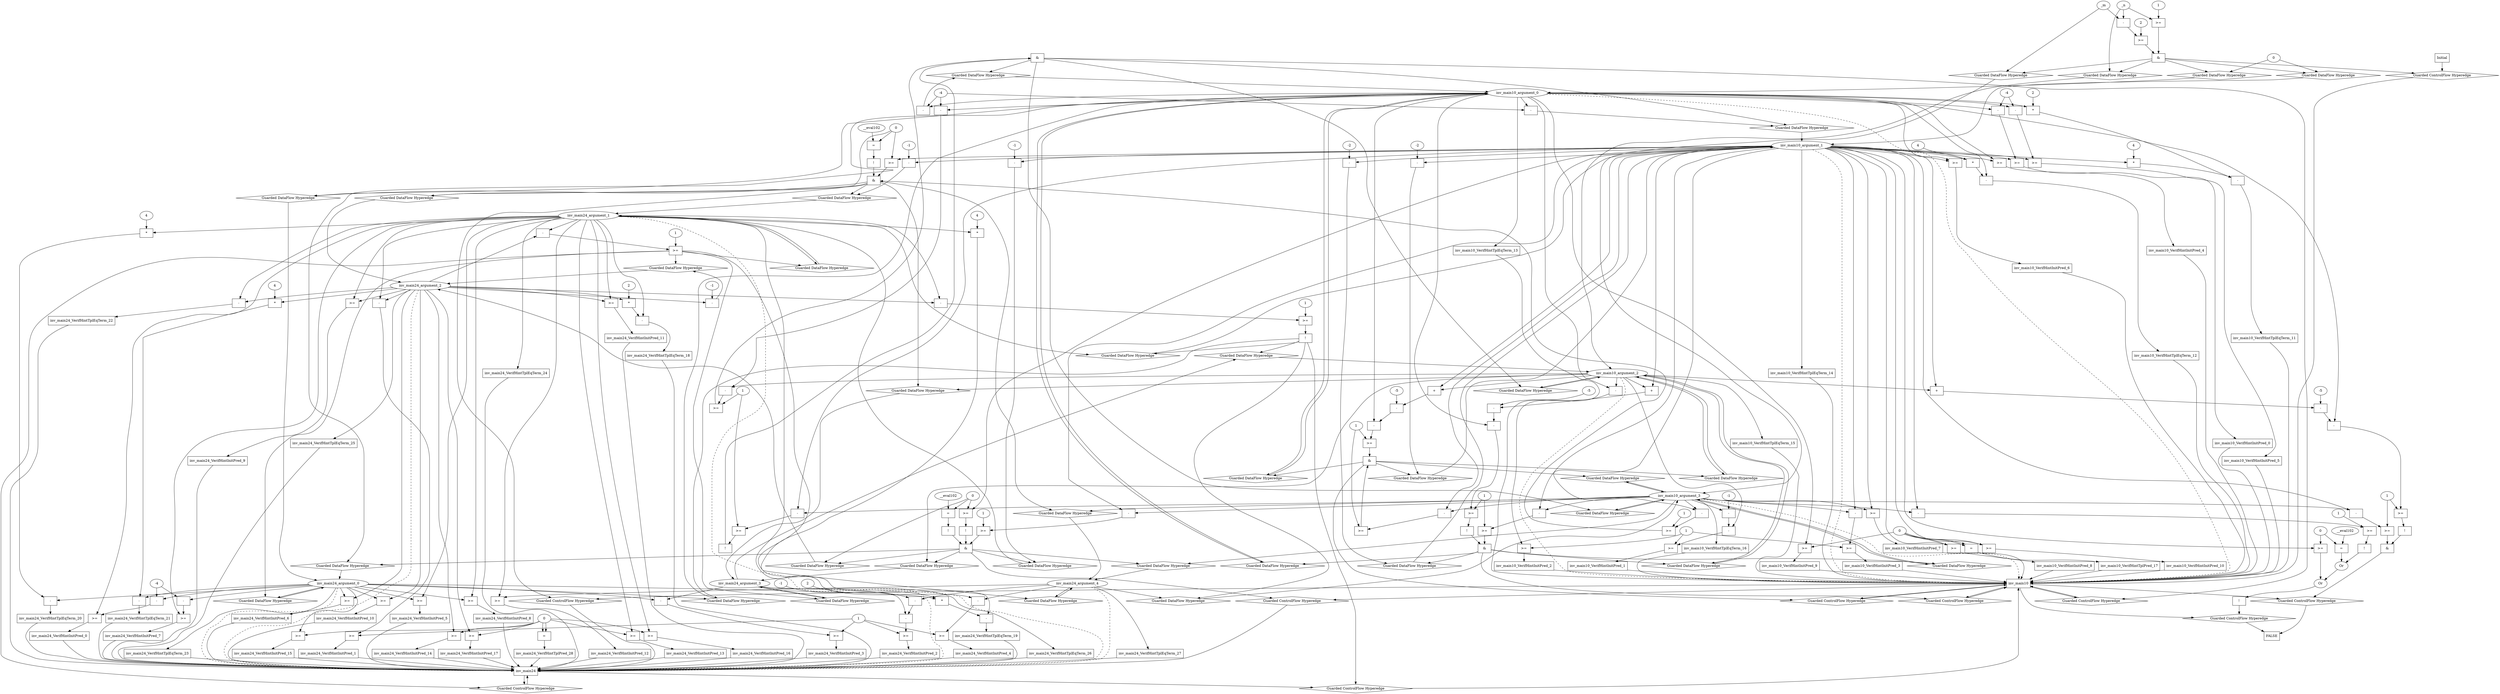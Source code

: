 digraph dag {
inv_main10 [label="inv_main10" shape="rect"];
inv_main24 [label="inv_main24" shape="rect"];
FALSE [label="FALSE" shape="rect"];
Initial [label="Initial" shape="rect"];
ControlFowHyperEdge_0 [label="Guarded ControlFlow Hyperedge" shape="diamond"];
inv_main24 -> ControlFowHyperEdge_0[label=""]
ControlFowHyperEdge_0 -> inv_main24[label=""]
ControlFowHyperEdge_1 [label="Guarded ControlFlow Hyperedge" shape="diamond"];
Initial -> ControlFowHyperEdge_1[label=""]
ControlFowHyperEdge_1 -> inv_main10[label=""]
ControlFowHyperEdge_2 [label="Guarded ControlFlow Hyperedge" shape="diamond"];
inv_main10 -> ControlFowHyperEdge_2[label=""]
ControlFowHyperEdge_2 -> inv_main10[label=""]
ControlFowHyperEdge_3 [label="Guarded ControlFlow Hyperedge" shape="diamond"];
inv_main10 -> ControlFowHyperEdge_3[label=""]
ControlFowHyperEdge_3 -> inv_main24[label=""]
ControlFowHyperEdge_4 [label="Guarded ControlFlow Hyperedge" shape="diamond"];
inv_main10 -> ControlFowHyperEdge_4[label=""]
ControlFowHyperEdge_4 -> inv_main24[label=""]
ControlFowHyperEdge_5 [label="Guarded ControlFlow Hyperedge" shape="diamond"];
inv_main24 -> ControlFowHyperEdge_5[label=""]
ControlFowHyperEdge_5 -> inv_main10[label=""]
ControlFowHyperEdge_6 [label="Guarded ControlFlow Hyperedge" shape="diamond"];
inv_main10 -> ControlFowHyperEdge_6[label=""]
ControlFowHyperEdge_6 -> inv_main10[label=""]
ControlFowHyperEdge_7 [label="Guarded ControlFlow Hyperedge" shape="diamond"];
inv_main10 -> ControlFowHyperEdge_7[label=""]
ControlFowHyperEdge_7 -> inv_main10[label=""]
ControlFowHyperEdge_8 [label="Guarded ControlFlow Hyperedge" shape="diamond"];
inv_main10 -> ControlFowHyperEdge_8[label=""]
ControlFowHyperEdge_8 -> FALSE[label=""]
ControlFowHyperEdge_9 [label="Guarded ControlFlow Hyperedge" shape="diamond"];
inv_main10 -> ControlFowHyperEdge_9[label=""]
ControlFowHyperEdge_9 -> FALSE[label=""]
inv_main24_argument_0 [label="inv_main24_argument_0" shape="oval"];
inv_main24_argument_0 -> inv_main24[label="" style="dashed"]
inv_main24_argument_1 [label="inv_main24_argument_1" shape="oval"];
inv_main24_argument_1 -> inv_main24[label="" style="dashed"]
inv_main24_argument_2 [label="inv_main24_argument_2" shape="oval"];
inv_main24_argument_2 -> inv_main24[label="" style="dashed"]
inv_main24_argument_3 [label="inv_main24_argument_3" shape="oval"];
inv_main24_argument_3 -> inv_main24[label="" style="dashed"]
inv_main24_argument_4 [label="inv_main24_argument_4" shape="oval"];
inv_main24_argument_4 -> inv_main24[label="" style="dashed"]
inv_main10_argument_0 [label="inv_main10_argument_0" shape="oval"];
inv_main10_argument_0 -> inv_main10[label="" style="dashed"]
inv_main10_argument_1 [label="inv_main10_argument_1" shape="oval"];
inv_main10_argument_1 -> inv_main10[label="" style="dashed"]
inv_main10_argument_2 [label="inv_main10_argument_2" shape="oval"];
inv_main10_argument_2 -> inv_main10[label="" style="dashed"]
inv_main10_argument_3 [label="inv_main10_argument_3" shape="oval"];
inv_main10_argument_3 -> inv_main10[label="" style="dashed"]

xxxinv_main24___inv_main24_0xxxguard_0_node_0 [label=">=" shape="rect"];
xxxinv_main24___inv_main24_0xxxguard_0_node_1 [label="-" shape="rect"];
xxxinv_main24___inv_main24_0xxxguard_0_node_4 [label="1"];
xxxinv_main24___inv_main24_0xxxguard_0_node_1->xxxinv_main24___inv_main24_0xxxguard_0_node_0
xxxinv_main24___inv_main24_0xxxguard_0_node_4->xxxinv_main24___inv_main24_0xxxguard_0_node_0
inv_main24_argument_1->xxxinv_main24___inv_main24_0xxxguard_0_node_1
inv_main24_argument_2->xxxinv_main24___inv_main24_0xxxguard_0_node_1

xxxinv_main24___inv_main24_0xxxguard_0_node_0->ControlFowHyperEdge_0 [label=""];
xxxinv_main24___inv_main24_0xxxdataFlow_0_node_0 [label="-" shape="rect"];
xxxinv_main24___inv_main24_0xxxdataFlow_0_node_2 [label="-1"];
inv_main24_argument_2->xxxinv_main24___inv_main24_0xxxdataFlow_0_node_0
xxxinv_main24___inv_main24_0xxxdataFlow_0_node_2->xxxinv_main24___inv_main24_0xxxdataFlow_0_node_0

xxxinv_main24___inv_main24_0xxxdataFlow_0_node_0->DataFowHyperEdge_0_inv_main24_argument_2 [label=""];
xxxinv_main10___Initial_1xxx_and [label="&" shape="rect"];
xxxinv_main10___Initial_1xxxguard_0_node_0 [label=">=" shape="rect"];
xxxinv_main10___Initial_1xxxguard_0_node_2 [label="1"];
xxxinv_main10___Initial_1xxxdataFlow2_node_0->xxxinv_main10___Initial_1xxxguard_0_node_0
xxxinv_main10___Initial_1xxxguard_0_node_2->xxxinv_main10___Initial_1xxxguard_0_node_0

xxxinv_main10___Initial_1xxxguard_0_node_0->xxxinv_main10___Initial_1xxx_and [label=""];
xxxinv_main10___Initial_1xxxguard1_node_0 [label=">=" shape="rect"];
xxxinv_main10___Initial_1xxxguard1_node_1 [label="-" shape="rect"];
xxxinv_main10___Initial_1xxxguard1_node_4 [label="2"];
xxxinv_main10___Initial_1xxxguard1_node_1->xxxinv_main10___Initial_1xxxguard1_node_0
xxxinv_main10___Initial_1xxxguard1_node_4->xxxinv_main10___Initial_1xxxguard1_node_0
xxxinv_main10___Initial_1xxxdataFlow2_node_0->xxxinv_main10___Initial_1xxxguard1_node_1
xxxinv_main10___Initial_1xxxdataFlow3_node_0->xxxinv_main10___Initial_1xxxguard1_node_1

xxxinv_main10___Initial_1xxxguard1_node_0->xxxinv_main10___Initial_1xxx_and [label=""];
xxxinv_main10___Initial_1xxx_and->ControlFowHyperEdge_1 [label=""];
xxxinv_main10___Initial_1xxxdataFlow_0_node_0 [label="0"];

xxxinv_main10___Initial_1xxxdataFlow_0_node_0->DataFowHyperEdge_1_inv_main10_argument_0 [label=""];

xxxinv_main10___Initial_1xxxdataFlow_0_node_0->DataFowHyperEdge_1_inv_main10_argument_1 [label=""];
xxxinv_main10___Initial_1xxxdataFlow2_node_0 [label="_n"];

xxxinv_main10___Initial_1xxxdataFlow2_node_0->DataFowHyperEdge_1_inv_main10_argument_2 [label=""];
xxxinv_main10___Initial_1xxxdataFlow3_node_0 [label="_m"];

xxxinv_main10___Initial_1xxxdataFlow3_node_0->DataFowHyperEdge_1_inv_main10_argument_3 [label=""];
xxxinv_main10___inv_main10_2xxx_and [label="&" shape="rect"];
xxxinv_main10___inv_main10_2xxxguard_0_node_0 [label=">=" shape="rect"];
xxxinv_main10___inv_main10_2xxxguard_0_node_1 [label="-" shape="rect"];
xxxinv_main10___inv_main10_2xxxguard_0_node_3 [label="-" shape="rect"];
xxxinv_main10___inv_main10_2xxxguard_0_node_6 [label="1"];
xxxinv_main10___inv_main10_2xxxguard_0_node_1->xxxinv_main10___inv_main10_2xxxguard_0_node_0
xxxinv_main10___inv_main10_2xxxguard_0_node_6->xxxinv_main10___inv_main10_2xxxguard_0_node_0
inv_main10_argument_2->xxxinv_main10___inv_main10_2xxxguard_0_node_1
xxxinv_main10___inv_main10_2xxxguard_0_node_3->xxxinv_main10___inv_main10_2xxxguard_0_node_1
inv_main10_argument_0->xxxinv_main10___inv_main10_2xxxguard_0_node_3
xxxinv_main10___inv_main10_2xxxdataFlow_0_node_2->xxxinv_main10___inv_main10_2xxxguard_0_node_3

xxxinv_main10___inv_main10_2xxxguard_0_node_0->xxxinv_main10___inv_main10_2xxx_and [label=""];
xxxinv_main10___inv_main10_2xxxguard1_node_0 [label="!" shape="rect"];
xxxinv_main10___inv_main10_2xxxguard1_node_1 [label=">=" shape="rect"];
xxxinv_main10___inv_main10_2xxxguard1_node_2 [label="-" shape="rect"];
xxxinv_main10___inv_main10_2xxxguard1_node_1->xxxinv_main10___inv_main10_2xxxguard1_node_0
xxxinv_main10___inv_main10_2xxxguard1_node_2->xxxinv_main10___inv_main10_2xxxguard1_node_1
xxxinv_main10___inv_main10_2xxxguard_0_node_6->xxxinv_main10___inv_main10_2xxxguard1_node_1
inv_main10_argument_3->xxxinv_main10___inv_main10_2xxxguard1_node_2
inv_main10_argument_1->xxxinv_main10___inv_main10_2xxxguard1_node_2

xxxinv_main10___inv_main10_2xxxguard1_node_0->xxxinv_main10___inv_main10_2xxx_and [label=""];
xxxinv_main10___inv_main10_2xxx_and->ControlFowHyperEdge_2 [label=""];
xxxinv_main10___inv_main10_2xxxdataFlow_0_node_0 [label="-" shape="rect"];
xxxinv_main10___inv_main10_2xxxdataFlow_0_node_2 [label="-4"];
inv_main10_argument_0->xxxinv_main10___inv_main10_2xxxdataFlow_0_node_0
xxxinv_main10___inv_main10_2xxxdataFlow_0_node_2->xxxinv_main10___inv_main10_2xxxdataFlow_0_node_0

xxxinv_main10___inv_main10_2xxxdataFlow_0_node_0->DataFowHyperEdge_2_inv_main10_argument_0 [label=""];
xxxinv_main10___inv_main10_2xxxdataFlow1_node_0 [label="-" shape="rect"];
inv_main10_argument_0->xxxinv_main10___inv_main10_2xxxdataFlow1_node_0
xxxinv_main10___inv_main10_2xxxdataFlow_0_node_2->xxxinv_main10___inv_main10_2xxxdataFlow1_node_0

xxxinv_main10___inv_main10_2xxxdataFlow1_node_0->DataFowHyperEdge_2_inv_main10_argument_1 [label=""];
xxxinv_main24___inv_main10_3xxx_and [label="&" shape="rect"];
xxxinv_main24___inv_main10_3xxxguard_0_node_0 [label=">=" shape="rect"];
inv_main10_argument_1->xxxinv_main24___inv_main10_3xxxguard_0_node_0
xxxinv_main24___inv_main10_3xxxdataFlow1_node_0->xxxinv_main24___inv_main10_3xxxguard_0_node_0

xxxinv_main24___inv_main10_3xxxguard_0_node_0->xxxinv_main24___inv_main10_3xxx_and [label=""];
xxxinv_main24___inv_main10_3xxxguard1_node_0 [label="!" shape="rect"];
xxxinv_main24___inv_main10_3xxxguard1_node_1 [label="=" shape="rect"];
xxxinv_main24___inv_main10_3xxxguard1_node_2 [label="__eval102"];
xxxinv_main24___inv_main10_3xxxguard1_node_1->xxxinv_main24___inv_main10_3xxxguard1_node_0
xxxinv_main24___inv_main10_3xxxguard1_node_2->xxxinv_main24___inv_main10_3xxxguard1_node_1
xxxinv_main24___inv_main10_3xxxdataFlow1_node_0->xxxinv_main24___inv_main10_3xxxguard1_node_1

xxxinv_main24___inv_main10_3xxxguard1_node_0->xxxinv_main24___inv_main10_3xxx_and [label=""];
xxxinv_main24___inv_main10_3xxxguard2_node_0 [label=">=" shape="rect"];
xxxinv_main24___inv_main10_3xxxguard2_node_1 [label="-" shape="rect"];
xxxinv_main24___inv_main10_3xxxguard2_node_4 [label="1"];
xxxinv_main24___inv_main10_3xxxguard2_node_1->xxxinv_main24___inv_main10_3xxxguard2_node_0
xxxinv_main24___inv_main10_3xxxguard2_node_4->xxxinv_main24___inv_main10_3xxxguard2_node_0
inv_main10_argument_3->xxxinv_main24___inv_main10_3xxxguard2_node_1
inv_main10_argument_1->xxxinv_main24___inv_main10_3xxxguard2_node_1

xxxinv_main24___inv_main10_3xxxguard2_node_0->xxxinv_main24___inv_main10_3xxx_and [label=""];
xxxinv_main24___inv_main10_3xxx_and->ControlFowHyperEdge_3 [label=""];
xxxinv_main24___inv_main10_3xxxdataFlow_0_node_0 [label="-" shape="rect"];
xxxinv_main24___inv_main10_3xxxdataFlow_0_node_2 [label="-1"];
inv_main10_argument_1->xxxinv_main24___inv_main10_3xxxdataFlow_0_node_0
xxxinv_main24___inv_main10_3xxxdataFlow_0_node_2->xxxinv_main24___inv_main10_3xxxdataFlow_0_node_0

xxxinv_main24___inv_main10_3xxxdataFlow_0_node_0->DataFowHyperEdge_3_inv_main24_argument_1 [label=""];
xxxinv_main24___inv_main10_3xxxdataFlow1_node_0 [label="0"];

xxxinv_main24___inv_main10_3xxxdataFlow1_node_0->DataFowHyperEdge_3_inv_main24_argument_2 [label=""];
xxxinv_main24___inv_main10_4xxx_and [label="&" shape="rect"];
xxxinv_main24___inv_main10_4xxxguard_0_node_0 [label="!" shape="rect"];
xxxinv_main24___inv_main10_4xxxguard_0_node_1 [label=">=" shape="rect"];
xxxinv_main24___inv_main10_4xxxguard_0_node_1->xxxinv_main24___inv_main10_4xxxguard_0_node_0
inv_main10_argument_1->xxxinv_main24___inv_main10_4xxxguard_0_node_1
xxxinv_main24___inv_main10_4xxxdataFlow1_node_0->xxxinv_main24___inv_main10_4xxxguard_0_node_1

xxxinv_main24___inv_main10_4xxxguard_0_node_0->xxxinv_main24___inv_main10_4xxx_and [label=""];
xxxinv_main24___inv_main10_4xxxguard1_node_0 [label="!" shape="rect"];
xxxinv_main24___inv_main10_4xxxguard1_node_1 [label="=" shape="rect"];
xxxinv_main24___inv_main10_4xxxguard1_node_2 [label="__eval102"];
xxxinv_main24___inv_main10_4xxxguard1_node_1->xxxinv_main24___inv_main10_4xxxguard1_node_0
xxxinv_main24___inv_main10_4xxxguard1_node_2->xxxinv_main24___inv_main10_4xxxguard1_node_1
xxxinv_main24___inv_main10_4xxxdataFlow1_node_0->xxxinv_main24___inv_main10_4xxxguard1_node_1

xxxinv_main24___inv_main10_4xxxguard1_node_0->xxxinv_main24___inv_main10_4xxx_and [label=""];
xxxinv_main24___inv_main10_4xxxguard2_node_0 [label=">=" shape="rect"];
xxxinv_main24___inv_main10_4xxxguard2_node_1 [label="-" shape="rect"];
xxxinv_main24___inv_main10_4xxxguard2_node_4 [label="1"];
xxxinv_main24___inv_main10_4xxxguard2_node_1->xxxinv_main24___inv_main10_4xxxguard2_node_0
xxxinv_main24___inv_main10_4xxxguard2_node_4->xxxinv_main24___inv_main10_4xxxguard2_node_0
inv_main10_argument_3->xxxinv_main24___inv_main10_4xxxguard2_node_1
inv_main10_argument_1->xxxinv_main24___inv_main10_4xxxguard2_node_1

xxxinv_main24___inv_main10_4xxxguard2_node_0->xxxinv_main24___inv_main10_4xxx_and [label=""];
xxxinv_main24___inv_main10_4xxx_and->ControlFowHyperEdge_4 [label=""];
xxxinv_main24___inv_main10_4xxxdataFlow_0_node_0 [label="-" shape="rect"];
xxxinv_main24___inv_main10_4xxxdataFlow_0_node_2 [label="-1"];
inv_main10_argument_1->xxxinv_main24___inv_main10_4xxxdataFlow_0_node_0
xxxinv_main24___inv_main10_4xxxdataFlow_0_node_2->xxxinv_main24___inv_main10_4xxxdataFlow_0_node_0

xxxinv_main24___inv_main10_4xxxdataFlow_0_node_0->DataFowHyperEdge_4_inv_main24_argument_1 [label=""];
xxxinv_main24___inv_main10_4xxxdataFlow1_node_0 [label="0"];

xxxinv_main24___inv_main10_4xxxdataFlow1_node_0->DataFowHyperEdge_4_inv_main24_argument_2 [label=""];
xxxinv_main10___inv_main24_5xxxguard_0_node_0 [label="!" shape="rect"];
xxxinv_main10___inv_main24_5xxxguard_0_node_1 [label=">=" shape="rect"];
xxxinv_main10___inv_main24_5xxxguard_0_node_2 [label="-" shape="rect"];
xxxinv_main10___inv_main24_5xxxguard_0_node_5 [label="1"];
xxxinv_main10___inv_main24_5xxxguard_0_node_1->xxxinv_main10___inv_main24_5xxxguard_0_node_0
xxxinv_main10___inv_main24_5xxxguard_0_node_2->xxxinv_main10___inv_main24_5xxxguard_0_node_1
xxxinv_main10___inv_main24_5xxxguard_0_node_5->xxxinv_main10___inv_main24_5xxxguard_0_node_1
inv_main24_argument_1->xxxinv_main10___inv_main24_5xxxguard_0_node_2
inv_main24_argument_2->xxxinv_main10___inv_main24_5xxxguard_0_node_2

xxxinv_main10___inv_main24_5xxxguard_0_node_0->ControlFowHyperEdge_5 [label=""];
xxxinv_main10___inv_main10_6xxx_and [label="&" shape="rect"];
xxxinv_main10___inv_main10_6xxxguard_0_node_0 [label=">=" shape="rect"];
xxxinv_main10___inv_main10_6xxxguard_0_node_1 [label="-" shape="rect"];
xxxinv_main10___inv_main10_6xxxguard_0_node_2 [label="-" shape="rect"];
xxxinv_main10___inv_main10_6xxxguard_0_node_3 [label="+" shape="rect"];
xxxinv_main10___inv_main10_6xxxguard_0_node_6 [label="-5"];
xxxinv_main10___inv_main10_6xxxguard_0_node_8 [label="1"];
xxxinv_main10___inv_main10_6xxxguard_0_node_1->xxxinv_main10___inv_main10_6xxxguard_0_node_0
xxxinv_main10___inv_main10_6xxxguard_0_node_8->xxxinv_main10___inv_main10_6xxxguard_0_node_0
xxxinv_main10___inv_main10_6xxxguard_0_node_2->xxxinv_main10___inv_main10_6xxxguard_0_node_1
inv_main10_argument_0->xxxinv_main10___inv_main10_6xxxguard_0_node_1
xxxinv_main10___inv_main10_6xxxguard_0_node_3->xxxinv_main10___inv_main10_6xxxguard_0_node_2
xxxinv_main10___inv_main10_6xxxguard_0_node_6->xxxinv_main10___inv_main10_6xxxguard_0_node_2
inv_main10_argument_2->xxxinv_main10___inv_main10_6xxxguard_0_node_3
inv_main10_argument_1->xxxinv_main10___inv_main10_6xxxguard_0_node_3

xxxinv_main10___inv_main10_6xxxguard_0_node_0->xxxinv_main10___inv_main10_6xxx_and [label=""];
xxxinv_main10___inv_main10_6xxxguard1_node_0 [label=">=" shape="rect"];
xxxinv_main10___inv_main10_6xxxguard1_node_1 [label="-" shape="rect"];
xxxinv_main10___inv_main10_6xxxguard1_node_1->xxxinv_main10___inv_main10_6xxxguard1_node_0
xxxinv_main10___inv_main10_6xxxguard_0_node_8->xxxinv_main10___inv_main10_6xxxguard1_node_0
inv_main10_argument_3->xxxinv_main10___inv_main10_6xxxguard1_node_1
inv_main10_argument_1->xxxinv_main10___inv_main10_6xxxguard1_node_1

xxxinv_main10___inv_main10_6xxxguard1_node_0->xxxinv_main10___inv_main10_6xxx_and [label=""];
xxxinv_main10___inv_main10_6xxx_and->ControlFowHyperEdge_6 [label=""];
xxxinv_main10___inv_main10_6xxxdataFlow_0_node_0 [label="-" shape="rect"];
xxxinv_main10___inv_main10_6xxxdataFlow_0_node_2 [label="-2"];
inv_main10_argument_1->xxxinv_main10___inv_main10_6xxxdataFlow_0_node_0
xxxinv_main10___inv_main10_6xxxdataFlow_0_node_2->xxxinv_main10___inv_main10_6xxxdataFlow_0_node_0

xxxinv_main10___inv_main10_6xxxdataFlow_0_node_0->DataFowHyperEdge_6_inv_main10_argument_1 [label=""];
xxxinv_main10___inv_main10_7xxx_and [label="&" shape="rect"];
xxxinv_main10___inv_main10_7xxxguard_0_node_0 [label="!" shape="rect"];
xxxinv_main10___inv_main10_7xxxguard_0_node_1 [label=">=" shape="rect"];
xxxinv_main10___inv_main10_7xxxguard_0_node_2 [label="-" shape="rect"];
xxxinv_main10___inv_main10_7xxxguard_0_node_3 [label="-" shape="rect"];
xxxinv_main10___inv_main10_7xxxguard_0_node_4 [label="+" shape="rect"];
xxxinv_main10___inv_main10_7xxxguard_0_node_7 [label="-5"];
xxxinv_main10___inv_main10_7xxxguard_0_node_9 [label="1"];
xxxinv_main10___inv_main10_7xxxguard_0_node_1->xxxinv_main10___inv_main10_7xxxguard_0_node_0
xxxinv_main10___inv_main10_7xxxguard_0_node_2->xxxinv_main10___inv_main10_7xxxguard_0_node_1
xxxinv_main10___inv_main10_7xxxguard_0_node_9->xxxinv_main10___inv_main10_7xxxguard_0_node_1
xxxinv_main10___inv_main10_7xxxguard_0_node_3->xxxinv_main10___inv_main10_7xxxguard_0_node_2
inv_main10_argument_0->xxxinv_main10___inv_main10_7xxxguard_0_node_2
xxxinv_main10___inv_main10_7xxxguard_0_node_4->xxxinv_main10___inv_main10_7xxxguard_0_node_3
xxxinv_main10___inv_main10_7xxxguard_0_node_7->xxxinv_main10___inv_main10_7xxxguard_0_node_3
inv_main10_argument_2->xxxinv_main10___inv_main10_7xxxguard_0_node_4
inv_main10_argument_1->xxxinv_main10___inv_main10_7xxxguard_0_node_4

xxxinv_main10___inv_main10_7xxxguard_0_node_0->xxxinv_main10___inv_main10_7xxx_and [label=""];
xxxinv_main10___inv_main10_7xxxguard1_node_0 [label=">=" shape="rect"];
xxxinv_main10___inv_main10_7xxxguard1_node_1 [label="-" shape="rect"];
xxxinv_main10___inv_main10_7xxxguard1_node_1->xxxinv_main10___inv_main10_7xxxguard1_node_0
xxxinv_main10___inv_main10_7xxxguard_0_node_9->xxxinv_main10___inv_main10_7xxxguard1_node_0
inv_main10_argument_3->xxxinv_main10___inv_main10_7xxxguard1_node_1
inv_main10_argument_1->xxxinv_main10___inv_main10_7xxxguard1_node_1

xxxinv_main10___inv_main10_7xxxguard1_node_0->xxxinv_main10___inv_main10_7xxx_and [label=""];
xxxinv_main10___inv_main10_7xxx_and->ControlFowHyperEdge_7 [label=""];
xxxinv_main10___inv_main10_7xxxdataFlow_0_node_0 [label="-" shape="rect"];
xxxinv_main10___inv_main10_7xxxdataFlow_0_node_2 [label="-2"];
inv_main10_argument_1->xxxinv_main10___inv_main10_7xxxdataFlow_0_node_0
xxxinv_main10___inv_main10_7xxxdataFlow_0_node_2->xxxinv_main10___inv_main10_7xxxdataFlow_0_node_0

xxxinv_main10___inv_main10_7xxxdataFlow_0_node_0->DataFowHyperEdge_7_inv_main10_argument_1 [label=""];
xxxFALSE___inv_main10_8xxxguard_0_node_0 [label="!" shape="rect"];
xxxFALSE___inv_main10_8xxxguard_0_node_1 [label="Or"];
xxxFALSE___inv_main10_8xxxguard_0_node_2 [label=">=" shape="rect"];
xxxFALSE___inv_main10_8xxxguard_0_node_4 [label="0"];
xxxFALSE___inv_main10_8xxxguard_0_node_5 [label="Or"];
xxxFALSE___inv_main10_8xxxguard_0_node_6 [label="=" shape="rect"];
xxxFALSE___inv_main10_8xxxguard_0_node_7 [label="__eval102"];
xxxFALSE___inv_main10_8xxxguard_0_node_9 [label="!" shape="rect"];
xxxFALSE___inv_main10_8xxxguard_0_node_10 [label=">=" shape="rect"];
xxxFALSE___inv_main10_8xxxguard_0_node_11 [label="-" shape="rect"];
xxxFALSE___inv_main10_8xxxguard_0_node_14 [label="1"];
xxxFALSE___inv_main10_8xxxguard_0_node_1->xxxFALSE___inv_main10_8xxxguard_0_node_0
xxxFALSE___inv_main10_8xxxguard_0_node_2->xxxFALSE___inv_main10_8xxxguard_0_node_1
xxxFALSE___inv_main10_8xxxguard_0_node_5->xxxFALSE___inv_main10_8xxxguard_0_node_1
inv_main10_argument_1->xxxFALSE___inv_main10_8xxxguard_0_node_2
xxxFALSE___inv_main10_8xxxguard_0_node_4->xxxFALSE___inv_main10_8xxxguard_0_node_2
xxxFALSE___inv_main10_8xxxguard_0_node_6->xxxFALSE___inv_main10_8xxxguard_0_node_5
xxxFALSE___inv_main10_8xxxguard_0_node_9->xxxFALSE___inv_main10_8xxxguard_0_node_5
xxxFALSE___inv_main10_8xxxguard_0_node_7->xxxFALSE___inv_main10_8xxxguard_0_node_6
xxxFALSE___inv_main10_8xxxguard_0_node_4->xxxFALSE___inv_main10_8xxxguard_0_node_6
xxxFALSE___inv_main10_8xxxguard_0_node_10->xxxFALSE___inv_main10_8xxxguard_0_node_9
xxxFALSE___inv_main10_8xxxguard_0_node_11->xxxFALSE___inv_main10_8xxxguard_0_node_10
xxxFALSE___inv_main10_8xxxguard_0_node_14->xxxFALSE___inv_main10_8xxxguard_0_node_10
inv_main10_argument_3->xxxFALSE___inv_main10_8xxxguard_0_node_11
inv_main10_argument_1->xxxFALSE___inv_main10_8xxxguard_0_node_11

xxxFALSE___inv_main10_8xxxguard_0_node_0->ControlFowHyperEdge_8 [label=""];
xxxFALSE___inv_main10_9xxx_and [label="&" shape="rect"];
xxxFALSE___inv_main10_9xxxguard_0_node_0 [label="!" shape="rect"];
xxxFALSE___inv_main10_9xxxguard_0_node_1 [label=">=" shape="rect"];
xxxFALSE___inv_main10_9xxxguard_0_node_2 [label="-" shape="rect"];
xxxFALSE___inv_main10_9xxxguard_0_node_3 [label="-" shape="rect"];
xxxFALSE___inv_main10_9xxxguard_0_node_4 [label="+" shape="rect"];
xxxFALSE___inv_main10_9xxxguard_0_node_7 [label="-5"];
xxxFALSE___inv_main10_9xxxguard_0_node_9 [label="1"];
xxxFALSE___inv_main10_9xxxguard_0_node_1->xxxFALSE___inv_main10_9xxxguard_0_node_0
xxxFALSE___inv_main10_9xxxguard_0_node_2->xxxFALSE___inv_main10_9xxxguard_0_node_1
xxxFALSE___inv_main10_9xxxguard_0_node_9->xxxFALSE___inv_main10_9xxxguard_0_node_1
xxxFALSE___inv_main10_9xxxguard_0_node_3->xxxFALSE___inv_main10_9xxxguard_0_node_2
inv_main10_argument_0->xxxFALSE___inv_main10_9xxxguard_0_node_2
xxxFALSE___inv_main10_9xxxguard_0_node_4->xxxFALSE___inv_main10_9xxxguard_0_node_3
xxxFALSE___inv_main10_9xxxguard_0_node_7->xxxFALSE___inv_main10_9xxxguard_0_node_3
inv_main10_argument_2->xxxFALSE___inv_main10_9xxxguard_0_node_4
inv_main10_argument_1->xxxFALSE___inv_main10_9xxxguard_0_node_4

xxxFALSE___inv_main10_9xxxguard_0_node_0->xxxFALSE___inv_main10_9xxx_and [label=""];
xxxFALSE___inv_main10_9xxxguard1_node_0 [label=">=" shape="rect"];
xxxFALSE___inv_main10_9xxxguard1_node_1 [label="-" shape="rect"];
xxxFALSE___inv_main10_9xxxguard1_node_1->xxxFALSE___inv_main10_9xxxguard1_node_0
xxxFALSE___inv_main10_9xxxguard_0_node_9->xxxFALSE___inv_main10_9xxxguard1_node_0
inv_main10_argument_3->xxxFALSE___inv_main10_9xxxguard1_node_1
inv_main10_argument_1->xxxFALSE___inv_main10_9xxxguard1_node_1

xxxFALSE___inv_main10_9xxxguard1_node_0->xxxFALSE___inv_main10_9xxx_and [label=""];
xxxFALSE___inv_main10_9xxx_and->ControlFowHyperEdge_9 [label=""];
DataFowHyperEdge_0_inv_main24_argument_0 [label="Guarded DataFlow Hyperedge" shape="diamond"];
DataFowHyperEdge_0_inv_main24_argument_0 -> inv_main24_argument_0[label=""]
xxxinv_main24___inv_main24_0xxxguard_0_node_0 -> DataFowHyperEdge_0_inv_main24_argument_0[label=""]
DataFowHyperEdge_0_inv_main24_argument_1 [label="Guarded DataFlow Hyperedge" shape="diamond"];
DataFowHyperEdge_0_inv_main24_argument_1 -> inv_main24_argument_1[label=""]
xxxinv_main24___inv_main24_0xxxguard_0_node_0 -> DataFowHyperEdge_0_inv_main24_argument_1[label=""]
DataFowHyperEdge_0_inv_main24_argument_2 [label="Guarded DataFlow Hyperedge" shape="diamond"];
DataFowHyperEdge_0_inv_main24_argument_2 -> inv_main24_argument_2[label=""]
xxxinv_main24___inv_main24_0xxxguard_0_node_0 -> DataFowHyperEdge_0_inv_main24_argument_2[label=""]
DataFowHyperEdge_0_inv_main24_argument_3 [label="Guarded DataFlow Hyperedge" shape="diamond"];
DataFowHyperEdge_0_inv_main24_argument_3 -> inv_main24_argument_3[label=""]
xxxinv_main24___inv_main24_0xxxguard_0_node_0 -> DataFowHyperEdge_0_inv_main24_argument_3[label=""]
DataFowHyperEdge_0_inv_main24_argument_4 [label="Guarded DataFlow Hyperedge" shape="diamond"];
DataFowHyperEdge_0_inv_main24_argument_4 -> inv_main24_argument_4[label=""]
xxxinv_main24___inv_main24_0xxxguard_0_node_0 -> DataFowHyperEdge_0_inv_main24_argument_4[label=""]
DataFowHyperEdge_1_inv_main10_argument_0 [label="Guarded DataFlow Hyperedge" shape="diamond"];
DataFowHyperEdge_1_inv_main10_argument_0 -> inv_main10_argument_0[label=""]
xxxinv_main10___Initial_1xxx_and -> DataFowHyperEdge_1_inv_main10_argument_0[label=""]
DataFowHyperEdge_1_inv_main10_argument_1 [label="Guarded DataFlow Hyperedge" shape="diamond"];
DataFowHyperEdge_1_inv_main10_argument_1 -> inv_main10_argument_1[label=""]
xxxinv_main10___Initial_1xxx_and -> DataFowHyperEdge_1_inv_main10_argument_1[label=""]
DataFowHyperEdge_1_inv_main10_argument_2 [label="Guarded DataFlow Hyperedge" shape="diamond"];
DataFowHyperEdge_1_inv_main10_argument_2 -> inv_main10_argument_2[label=""]
xxxinv_main10___Initial_1xxx_and -> DataFowHyperEdge_1_inv_main10_argument_2[label=""]
DataFowHyperEdge_1_inv_main10_argument_3 [label="Guarded DataFlow Hyperedge" shape="diamond"];
DataFowHyperEdge_1_inv_main10_argument_3 -> inv_main10_argument_3[label=""]
xxxinv_main10___Initial_1xxx_and -> DataFowHyperEdge_1_inv_main10_argument_3[label=""]
DataFowHyperEdge_2_inv_main10_argument_0 [label="Guarded DataFlow Hyperedge" shape="diamond"];
DataFowHyperEdge_2_inv_main10_argument_0 -> inv_main10_argument_0[label=""]
xxxinv_main10___inv_main10_2xxx_and -> DataFowHyperEdge_2_inv_main10_argument_0[label=""]
DataFowHyperEdge_2_inv_main10_argument_1 [label="Guarded DataFlow Hyperedge" shape="diamond"];
DataFowHyperEdge_2_inv_main10_argument_1 -> inv_main10_argument_1[label=""]
xxxinv_main10___inv_main10_2xxx_and -> DataFowHyperEdge_2_inv_main10_argument_1[label=""]
DataFowHyperEdge_2_inv_main10_argument_2 [label="Guarded DataFlow Hyperedge" shape="diamond"];
DataFowHyperEdge_2_inv_main10_argument_2 -> inv_main10_argument_2[label=""]
xxxinv_main10___inv_main10_2xxx_and -> DataFowHyperEdge_2_inv_main10_argument_2[label=""]
DataFowHyperEdge_2_inv_main10_argument_3 [label="Guarded DataFlow Hyperedge" shape="diamond"];
DataFowHyperEdge_2_inv_main10_argument_3 -> inv_main10_argument_3[label=""]
xxxinv_main10___inv_main10_2xxx_and -> DataFowHyperEdge_2_inv_main10_argument_3[label=""]
DataFowHyperEdge_3_inv_main24_argument_0 [label="Guarded DataFlow Hyperedge" shape="diamond"];
DataFowHyperEdge_3_inv_main24_argument_0 -> inv_main24_argument_0[label=""]
xxxinv_main24___inv_main10_3xxx_and -> DataFowHyperEdge_3_inv_main24_argument_0[label=""]
DataFowHyperEdge_3_inv_main24_argument_1 [label="Guarded DataFlow Hyperedge" shape="diamond"];
DataFowHyperEdge_3_inv_main24_argument_1 -> inv_main24_argument_1[label=""]
xxxinv_main24___inv_main10_3xxx_and -> DataFowHyperEdge_3_inv_main24_argument_1[label=""]
DataFowHyperEdge_3_inv_main24_argument_2 [label="Guarded DataFlow Hyperedge" shape="diamond"];
DataFowHyperEdge_3_inv_main24_argument_2 -> inv_main24_argument_2[label=""]
xxxinv_main24___inv_main10_3xxx_and -> DataFowHyperEdge_3_inv_main24_argument_2[label=""]
DataFowHyperEdge_3_inv_main24_argument_3 [label="Guarded DataFlow Hyperedge" shape="diamond"];
DataFowHyperEdge_3_inv_main24_argument_3 -> inv_main24_argument_3[label=""]
xxxinv_main24___inv_main10_3xxx_and -> DataFowHyperEdge_3_inv_main24_argument_3[label=""]
DataFowHyperEdge_3_inv_main24_argument_4 [label="Guarded DataFlow Hyperedge" shape="diamond"];
DataFowHyperEdge_3_inv_main24_argument_4 -> inv_main24_argument_4[label=""]
xxxinv_main24___inv_main10_3xxx_and -> DataFowHyperEdge_3_inv_main24_argument_4[label=""]
DataFowHyperEdge_4_inv_main24_argument_0 [label="Guarded DataFlow Hyperedge" shape="diamond"];
DataFowHyperEdge_4_inv_main24_argument_0 -> inv_main24_argument_0[label=""]
xxxinv_main24___inv_main10_4xxx_and -> DataFowHyperEdge_4_inv_main24_argument_0[label=""]
DataFowHyperEdge_4_inv_main24_argument_1 [label="Guarded DataFlow Hyperedge" shape="diamond"];
DataFowHyperEdge_4_inv_main24_argument_1 -> inv_main24_argument_1[label=""]
xxxinv_main24___inv_main10_4xxx_and -> DataFowHyperEdge_4_inv_main24_argument_1[label=""]
DataFowHyperEdge_4_inv_main24_argument_2 [label="Guarded DataFlow Hyperedge" shape="diamond"];
DataFowHyperEdge_4_inv_main24_argument_2 -> inv_main24_argument_2[label=""]
xxxinv_main24___inv_main10_4xxx_and -> DataFowHyperEdge_4_inv_main24_argument_2[label=""]
DataFowHyperEdge_4_inv_main24_argument_3 [label="Guarded DataFlow Hyperedge" shape="diamond"];
DataFowHyperEdge_4_inv_main24_argument_3 -> inv_main24_argument_3[label=""]
xxxinv_main24___inv_main10_4xxx_and -> DataFowHyperEdge_4_inv_main24_argument_3[label=""]
DataFowHyperEdge_4_inv_main24_argument_4 [label="Guarded DataFlow Hyperedge" shape="diamond"];
DataFowHyperEdge_4_inv_main24_argument_4 -> inv_main24_argument_4[label=""]
xxxinv_main24___inv_main10_4xxx_and -> DataFowHyperEdge_4_inv_main24_argument_4[label=""]
DataFowHyperEdge_5_inv_main10_argument_0 [label="Guarded DataFlow Hyperedge" shape="diamond"];
DataFowHyperEdge_5_inv_main10_argument_0 -> inv_main10_argument_0[label=""]
xxxinv_main10___inv_main24_5xxxguard_0_node_0 -> DataFowHyperEdge_5_inv_main10_argument_0[label=""]
DataFowHyperEdge_5_inv_main10_argument_1 [label="Guarded DataFlow Hyperedge" shape="diamond"];
DataFowHyperEdge_5_inv_main10_argument_1 -> inv_main10_argument_1[label=""]
xxxinv_main10___inv_main24_5xxxguard_0_node_0 -> DataFowHyperEdge_5_inv_main10_argument_1[label=""]
DataFowHyperEdge_5_inv_main10_argument_2 [label="Guarded DataFlow Hyperedge" shape="diamond"];
DataFowHyperEdge_5_inv_main10_argument_2 -> inv_main10_argument_2[label=""]
xxxinv_main10___inv_main24_5xxxguard_0_node_0 -> DataFowHyperEdge_5_inv_main10_argument_2[label=""]
DataFowHyperEdge_5_inv_main10_argument_3 [label="Guarded DataFlow Hyperedge" shape="diamond"];
DataFowHyperEdge_5_inv_main10_argument_3 -> inv_main10_argument_3[label=""]
xxxinv_main10___inv_main24_5xxxguard_0_node_0 -> DataFowHyperEdge_5_inv_main10_argument_3[label=""]
DataFowHyperEdge_6_inv_main10_argument_0 [label="Guarded DataFlow Hyperedge" shape="diamond"];
DataFowHyperEdge_6_inv_main10_argument_0 -> inv_main10_argument_0[label=""]
xxxinv_main10___inv_main10_6xxx_and -> DataFowHyperEdge_6_inv_main10_argument_0[label=""]
DataFowHyperEdge_6_inv_main10_argument_1 [label="Guarded DataFlow Hyperedge" shape="diamond"];
DataFowHyperEdge_6_inv_main10_argument_1 -> inv_main10_argument_1[label=""]
xxxinv_main10___inv_main10_6xxx_and -> DataFowHyperEdge_6_inv_main10_argument_1[label=""]
DataFowHyperEdge_6_inv_main10_argument_2 [label="Guarded DataFlow Hyperedge" shape="diamond"];
DataFowHyperEdge_6_inv_main10_argument_2 -> inv_main10_argument_2[label=""]
xxxinv_main10___inv_main10_6xxx_and -> DataFowHyperEdge_6_inv_main10_argument_2[label=""]
DataFowHyperEdge_6_inv_main10_argument_3 [label="Guarded DataFlow Hyperedge" shape="diamond"];
DataFowHyperEdge_6_inv_main10_argument_3 -> inv_main10_argument_3[label=""]
xxxinv_main10___inv_main10_6xxx_and -> DataFowHyperEdge_6_inv_main10_argument_3[label=""]
DataFowHyperEdge_7_inv_main10_argument_0 [label="Guarded DataFlow Hyperedge" shape="diamond"];
DataFowHyperEdge_7_inv_main10_argument_0 -> inv_main10_argument_0[label=""]
xxxinv_main10___inv_main10_7xxx_and -> DataFowHyperEdge_7_inv_main10_argument_0[label=""]
DataFowHyperEdge_7_inv_main10_argument_1 [label="Guarded DataFlow Hyperedge" shape="diamond"];
DataFowHyperEdge_7_inv_main10_argument_1 -> inv_main10_argument_1[label=""]
xxxinv_main10___inv_main10_7xxx_and -> DataFowHyperEdge_7_inv_main10_argument_1[label=""]
DataFowHyperEdge_7_inv_main10_argument_2 [label="Guarded DataFlow Hyperedge" shape="diamond"];
DataFowHyperEdge_7_inv_main10_argument_2 -> inv_main10_argument_2[label=""]
xxxinv_main10___inv_main10_7xxx_and -> DataFowHyperEdge_7_inv_main10_argument_2[label=""]
DataFowHyperEdge_7_inv_main10_argument_3 [label="Guarded DataFlow Hyperedge" shape="diamond"];
DataFowHyperEdge_7_inv_main10_argument_3 -> inv_main10_argument_3[label=""]
xxxinv_main10___inv_main10_7xxx_and -> DataFowHyperEdge_7_inv_main10_argument_3[label=""]
inv_main24_argument_0 -> DataFowHyperEdge_0_inv_main24_argument_0[label=""]
inv_main24_argument_1 -> DataFowHyperEdge_0_inv_main24_argument_1[label=""]
inv_main24_argument_3 -> DataFowHyperEdge_0_inv_main24_argument_3[label=""]
inv_main24_argument_4 -> DataFowHyperEdge_0_inv_main24_argument_4[label=""]
inv_main10_argument_2 -> DataFowHyperEdge_2_inv_main10_argument_2[label=""]
inv_main10_argument_3 -> DataFowHyperEdge_2_inv_main10_argument_3[label=""]
inv_main10_argument_0 -> DataFowHyperEdge_3_inv_main24_argument_0[label=""]
inv_main10_argument_2 -> DataFowHyperEdge_3_inv_main24_argument_3[label=""]
inv_main10_argument_3 -> DataFowHyperEdge_3_inv_main24_argument_4[label=""]
inv_main10_argument_0 -> DataFowHyperEdge_4_inv_main24_argument_0[label=""]
inv_main10_argument_2 -> DataFowHyperEdge_4_inv_main24_argument_3[label=""]
inv_main10_argument_3 -> DataFowHyperEdge_4_inv_main24_argument_4[label=""]
inv_main24_argument_0 -> DataFowHyperEdge_5_inv_main10_argument_0[label=""]
inv_main24_argument_1 -> DataFowHyperEdge_5_inv_main10_argument_1[label=""]
inv_main24_argument_3 -> DataFowHyperEdge_5_inv_main10_argument_2[label=""]
inv_main24_argument_4 -> DataFowHyperEdge_5_inv_main10_argument_3[label=""]
inv_main10_argument_0 -> DataFowHyperEdge_6_inv_main10_argument_0[label=""]
inv_main10_argument_2 -> DataFowHyperEdge_6_inv_main10_argument_2[label=""]
inv_main10_argument_3 -> DataFowHyperEdge_6_inv_main10_argument_3[label=""]
inv_main10_argument_0 -> DataFowHyperEdge_7_inv_main10_argument_0[label=""]
inv_main10_argument_2 -> DataFowHyperEdge_7_inv_main10_argument_2[label=""]
inv_main10_argument_3 -> DataFowHyperEdge_7_inv_main10_argument_3[label=""]




inv_main24_VerifHintInitPred_0 [label="inv_main24_VerifHintInitPred_0" shape="rect"];
inv_main24predicate_0_node_0 -> inv_main24_VerifHintInitPred_0[label="" ];
inv_main24_VerifHintInitPred_0 -> inv_main24[label="" ];
inv_main24predicate_0_node_0 [label=">=" shape="rect"];
inv_main24predicate_0_node_1 [label="-" shape="rect"];
inv_main24_argument_0 [label="inv_main24_argument_0"];
inv_main24predicate_0_node_3 [label="-4"];
inv_main24_argument_1 [label="inv_main24_argument_1"];
inv_main24predicate_0_node_1->inv_main24predicate_0_node_0
inv_main24_argument_1->inv_main24predicate_0_node_0
inv_main24predicate_0_node_3->inv_main24predicate_0_node_1
inv_main24_argument_0->inv_main24predicate_0_node_1

inv_main24_VerifHintInitPred_1 [label="inv_main24_VerifHintInitPred_1" shape="rect"];
inv_main24predicate_1_node_0 -> inv_main24_VerifHintInitPred_1[label="" ];
inv_main24_VerifHintInitPred_1 -> inv_main24[label="" ];
inv_main24predicate_1_node_0 [label=">=" shape="rect"];
inv_main24predicate_1_node_1 [label="-" shape="rect"];
inv_main24_argument_1 [label="inv_main24_argument_1"];
inv_main24_argument_2 [label="inv_main24_argument_2"];
inv_main24predicate_1_node_4 [label="1"];
inv_main24predicate_1_node_1->inv_main24predicate_1_node_0
inv_main24predicate_1_node_4->inv_main24predicate_1_node_0
inv_main24_argument_2->inv_main24predicate_1_node_1
inv_main24_argument_1->inv_main24predicate_1_node_1

inv_main24_VerifHintInitPred_2 [label="inv_main24_VerifHintInitPred_2" shape="rect"];
inv_main24predicate_2_node_0 -> inv_main24_VerifHintInitPred_2[label="" ];
inv_main24_VerifHintInitPred_2 -> inv_main24[label="" ];
inv_main24predicate_2_node_0 [label=">=" shape="rect"];
inv_main24predicate_2_node_1 [label="-" shape="rect"];
inv_main24_argument_3 [label="inv_main24_argument_3"];
inv_main24predicate_2_node_3 [label="-" shape="rect"];
inv_main24_argument_4 [label="inv_main24_argument_4"];
inv_main24predicate_2_node_5 [label="-1"];
inv_main24predicate_2_node_1->inv_main24predicate_2_node_0
inv_main24predicate_1_node_4->inv_main24predicate_2_node_0
inv_main24predicate_2_node_3->inv_main24predicate_2_node_1
inv_main24_argument_3->inv_main24predicate_2_node_1
inv_main24predicate_2_node_5->inv_main24predicate_2_node_3
inv_main24_argument_4->inv_main24predicate_2_node_3

inv_main24_VerifHintInitPred_3 [label="inv_main24_VerifHintInitPred_3" shape="rect"];
inv_main24predicate_3_node_0 -> inv_main24_VerifHintInitPred_3[label="" ];
inv_main24_VerifHintInitPred_3 -> inv_main24[label="" ];
inv_main24predicate_3_node_0 [label=">=" shape="rect"];
inv_main24predicate_3_node_1 [label="-" shape="rect"];
inv_main24_argument_3 [label="inv_main24_argument_3"];
inv_main24_argument_0 [label="inv_main24_argument_0"];
inv_main24predicate_3_node_1->inv_main24predicate_3_node_0
inv_main24predicate_1_node_4->inv_main24predicate_3_node_0
inv_main24_argument_0->inv_main24predicate_3_node_1
inv_main24_argument_3->inv_main24predicate_3_node_1

inv_main24_VerifHintInitPred_4 [label="inv_main24_VerifHintInitPred_4" shape="rect"];
inv_main24predicate_4_node_0 -> inv_main24_VerifHintInitPred_4[label="" ];
inv_main24_VerifHintInitPred_4 -> inv_main24[label="" ];
inv_main24predicate_4_node_0 [label=">=" shape="rect"];
inv_main24predicate_4_node_1 [label="-" shape="rect"];
inv_main24_argument_4 [label="inv_main24_argument_4"];
inv_main24_argument_1 [label="inv_main24_argument_1"];
inv_main24predicate_4_node_1->inv_main24predicate_4_node_0
inv_main24predicate_1_node_4->inv_main24predicate_4_node_0
inv_main24_argument_1->inv_main24predicate_4_node_1
inv_main24_argument_4->inv_main24predicate_4_node_1

inv_main24_VerifHintInitPred_5 [label="inv_main24_VerifHintInitPred_5" shape="rect"];
inv_main24predicate_5_node_0 -> inv_main24_VerifHintInitPred_5[label="" ];
inv_main24_VerifHintInitPred_5 -> inv_main24[label="" ];
inv_main24predicate_5_node_0 [label=">=" shape="rect"];
inv_main24_argument_0 [label="inv_main24_argument_0"];
inv_main24_argument_1 [label="inv_main24_argument_1"];
inv_main24_argument_1->inv_main24predicate_5_node_0
inv_main24_argument_0->inv_main24predicate_5_node_0

inv_main24_VerifHintInitPred_6 [label="inv_main24_VerifHintInitPred_6" shape="rect"];
inv_main24predicate_6_node_0 -> inv_main24_VerifHintInitPred_6[label="" ];
inv_main24_VerifHintInitPred_6 -> inv_main24[label="" ];
inv_main24predicate_6_node_0 [label=">=" shape="rect"];
inv_main24_argument_0 [label="inv_main24_argument_0"];
inv_main24_argument_2 [label="inv_main24_argument_2"];
inv_main24_argument_2->inv_main24predicate_6_node_0
inv_main24_argument_0->inv_main24predicate_6_node_0

inv_main24_VerifHintInitPred_7 [label="inv_main24_VerifHintInitPred_7" shape="rect"];
inv_main24predicate_7_node_0 -> inv_main24_VerifHintInitPred_7[label="" ];
inv_main24_VerifHintInitPred_7 -> inv_main24[label="" ];
inv_main24predicate_7_node_0 [label=">=" shape="rect"];
inv_main24_argument_1 [label="inv_main24_argument_1"];
inv_main24predicate_7_node_2 [label="-" shape="rect"];
inv_main24_argument_0 [label="inv_main24_argument_0"];
inv_main24predicate_7_node_2->inv_main24predicate_7_node_0
inv_main24_argument_1->inv_main24predicate_7_node_0
inv_main24predicate_0_node_3->inv_main24predicate_7_node_2
inv_main24_argument_0->inv_main24predicate_7_node_2

inv_main24_VerifHintInitPred_8 [label="inv_main24_VerifHintInitPred_8" shape="rect"];
inv_main24predicate_8_node_0 -> inv_main24_VerifHintInitPred_8[label="" ];
inv_main24_VerifHintInitPred_8 -> inv_main24[label="" ];
inv_main24predicate_8_node_0 [label=">=" shape="rect"];
inv_main24_argument_1 [label="inv_main24_argument_1"];
inv_main24_argument_0 [label="inv_main24_argument_0"];
inv_main24_argument_0->inv_main24predicate_8_node_0
inv_main24_argument_1->inv_main24predicate_8_node_0

inv_main24_VerifHintInitPred_9 [label="inv_main24_VerifHintInitPred_9" shape="rect"];
inv_main24predicate_9_node_0 -> inv_main24_VerifHintInitPred_9[label="" ];
inv_main24_VerifHintInitPred_9 -> inv_main24[label="" ];
inv_main24predicate_9_node_0 [label=">=" shape="rect"];
inv_main24_argument_1 [label="inv_main24_argument_1"];
inv_main24_argument_2 [label="inv_main24_argument_2"];
inv_main24_argument_2->inv_main24predicate_9_node_0
inv_main24_argument_1->inv_main24predicate_9_node_0

inv_main24_VerifHintInitPred_10 [label="inv_main24_VerifHintInitPred_10" shape="rect"];
inv_main24predicate_10_node_0 -> inv_main24_VerifHintInitPred_10[label="" ];
inv_main24_VerifHintInitPred_10 -> inv_main24[label="" ];
inv_main24predicate_10_node_0 [label=">=" shape="rect"];
inv_main24_argument_2 [label="inv_main24_argument_2"];
inv_main24_argument_0 [label="inv_main24_argument_0"];
inv_main24_argument_0->inv_main24predicate_10_node_0
inv_main24_argument_2->inv_main24predicate_10_node_0

inv_main24_VerifHintInitPred_11 [label="inv_main24_VerifHintInitPred_11" shape="rect"];
inv_main24predicate_11_node_0 -> inv_main24_VerifHintInitPred_11[label="" ];
inv_main24_VerifHintInitPred_11 -> inv_main24[label="" ];
inv_main24predicate_11_node_0 [label=">=" shape="rect"];
inv_main24_argument_2 [label="inv_main24_argument_2"];
inv_main24_argument_1 [label="inv_main24_argument_1"];
inv_main24_argument_1->inv_main24predicate_11_node_0
inv_main24_argument_2->inv_main24predicate_11_node_0

inv_main24_VerifHintInitPred_12 [label="inv_main24_VerifHintInitPred_12" shape="rect"];
inv_main24predicate_12_node_0 -> inv_main24_VerifHintInitPred_12[label="" ];
inv_main24_VerifHintInitPred_12 -> inv_main24[label="" ];
inv_main24predicate_12_node_0 [label=">=" shape="rect"];
inv_main24_argument_4 [label="inv_main24_argument_4"];
inv_main24_argument_1 [label="inv_main24_argument_1"];
inv_main24_argument_1->inv_main24predicate_12_node_0
inv_main24_argument_4->inv_main24predicate_12_node_0

inv_main24_VerifHintInitPred_13 [label="inv_main24_VerifHintInitPred_13" shape="rect"];
inv_main24predicate_13_node_0 -> inv_main24_VerifHintInitPred_13[label="" ];
inv_main24_VerifHintInitPred_13 -> inv_main24[label="" ];
inv_main24predicate_13_node_0 [label=">=" shape="rect"];
inv_main24predicate_13_node_1 [label="0"];
inv_main24_argument_1 [label="inv_main24_argument_1"];
inv_main24predicate_13_node_1->inv_main24predicate_13_node_0
inv_main24_argument_1->inv_main24predicate_13_node_0

inv_main24_VerifHintInitPred_14 [label="inv_main24_VerifHintInitPred_14" shape="rect"];
inv_main24predicate_14_node_0 -> inv_main24_VerifHintInitPred_14[label="" ];
inv_main24_VerifHintInitPred_14 -> inv_main24[label="" ];
inv_main24predicate_14_node_0 [label=">=" shape="rect"];
inv_main24_argument_2 [label="inv_main24_argument_2"];
inv_main24predicate_13_node_1->inv_main24predicate_14_node_0
inv_main24_argument_2->inv_main24predicate_14_node_0

inv_main24_VerifHintInitPred_15 [label="inv_main24_VerifHintInitPred_15" shape="rect"];
inv_main24predicate_15_node_0 -> inv_main24_VerifHintInitPred_15[label="" ];
inv_main24_VerifHintInitPred_15 -> inv_main24[label="" ];
inv_main24predicate_15_node_0 [label=">=" shape="rect"];
inv_main24_argument_0 [label="inv_main24_argument_0"];
inv_main24predicate_13_node_1->inv_main24predicate_15_node_0
inv_main24_argument_0->inv_main24predicate_15_node_0

inv_main24_VerifHintInitPred_16 [label="inv_main24_VerifHintInitPred_16" shape="rect"];
inv_main24predicate_16_node_0 -> inv_main24_VerifHintInitPred_16[label="" ];
inv_main24_VerifHintInitPred_16 -> inv_main24[label="" ];
inv_main24predicate_16_node_0 [label=">=" shape="rect"];
inv_main24_argument_1 [label="inv_main24_argument_1"];
inv_main24predicate_13_node_1->inv_main24predicate_16_node_0
inv_main24_argument_1->inv_main24predicate_16_node_0

inv_main24_VerifHintInitPred_17 [label="inv_main24_VerifHintInitPred_17" shape="rect"];
inv_main24predicate_17_node_0 -> inv_main24_VerifHintInitPred_17[label="" ];
inv_main24_VerifHintInitPred_17 -> inv_main24[label="" ];
inv_main24predicate_17_node_0 [label=">=" shape="rect"];
inv_main24_argument_2 [label="inv_main24_argument_2"];
inv_main24predicate_13_node_1->inv_main24predicate_17_node_0
inv_main24_argument_2->inv_main24predicate_17_node_0

inv_main24_VerifHintTplEqTerm_18 [label="inv_main24_VerifHintTplEqTerm_18" shape="rect"];
inv_main24predicate_18_node_0 -> inv_main24_VerifHintTplEqTerm_18[label="" ];
inv_main24_VerifHintTplEqTerm_18 -> inv_main24[label="" ];
inv_main24predicate_18_node_0 [label="-" shape="rect"];
inv_main24predicate_18_node_1 [label="*" shape="rect"];
inv_main24predicate_18_node_2 [label="2"];
inv_main24_argument_2 [label="inv_main24_argument_2"];
inv_main24_argument_1 [label="inv_main24_argument_1"];
inv_main24predicate_18_node_1->inv_main24predicate_18_node_0
inv_main24_argument_1->inv_main24predicate_18_node_0
inv_main24predicate_18_node_2->inv_main24predicate_18_node_1
inv_main24_argument_2->inv_main24predicate_18_node_1

inv_main24_VerifHintTplEqTerm_19 [label="inv_main24_VerifHintTplEqTerm_19" shape="rect"];
inv_main24predicate_19_node_0 -> inv_main24_VerifHintTplEqTerm_19[label="" ];
inv_main24_VerifHintTplEqTerm_19 -> inv_main24[label="" ];
inv_main24predicate_19_node_0 [label="-" shape="rect"];
inv_main24predicate_19_node_1 [label="*" shape="rect"];
inv_main24predicate_19_node_2 [label="4"];
inv_main24_argument_1 [label="inv_main24_argument_1"];
inv_main24predicate_19_node_4 [label="*" shape="rect"];
inv_main24predicate_19_node_5 [label="2"];
inv_main24_argument_0 [label="inv_main24_argument_0"];
inv_main24predicate_19_node_1->inv_main24predicate_19_node_0
inv_main24predicate_19_node_4->inv_main24predicate_19_node_0
inv_main24predicate_19_node_2->inv_main24predicate_19_node_1
inv_main24_argument_1->inv_main24predicate_19_node_1
inv_main24_argument_0->inv_main24predicate_19_node_4
inv_main24predicate_19_node_5->inv_main24predicate_19_node_4

inv_main24_VerifHintTplEqTerm_20 [label="inv_main24_VerifHintTplEqTerm_20" shape="rect"];
inv_main24predicate_20_node_0 -> inv_main24_VerifHintTplEqTerm_20[label="" ];
inv_main24_VerifHintTplEqTerm_20 -> inv_main24[label="" ];
inv_main24predicate_20_node_0 [label="-" shape="rect"];
inv_main24predicate_20_node_1 [label="*" shape="rect"];
inv_main24predicate_20_node_2 [label="4"];
inv_main24_argument_1 [label="inv_main24_argument_1"];
inv_main24_argument_0 [label="inv_main24_argument_0"];
inv_main24predicate_20_node_1->inv_main24predicate_20_node_0
inv_main24_argument_0->inv_main24predicate_20_node_0
inv_main24predicate_20_node_2->inv_main24predicate_20_node_1
inv_main24_argument_1->inv_main24predicate_20_node_1

inv_main24_VerifHintTplEqTerm_21 [label="inv_main24_VerifHintTplEqTerm_21" shape="rect"];
inv_main24predicate_21_node_0 -> inv_main24_VerifHintTplEqTerm_21[label="" ];
inv_main24_VerifHintTplEqTerm_21 -> inv_main24[label="" ];
inv_main24predicate_21_node_0 [label="-" shape="rect"];
inv_main24predicate_21_node_1 [label="*" shape="rect"];
inv_main24predicate_21_node_2 [label="4"];
inv_main24_argument_2 [label="inv_main24_argument_2"];
inv_main24_argument_0 [label="inv_main24_argument_0"];
inv_main24predicate_21_node_1->inv_main24predicate_21_node_0
inv_main24_argument_0->inv_main24predicate_21_node_0
inv_main24predicate_21_node_2->inv_main24predicate_21_node_1
inv_main24_argument_2->inv_main24predicate_21_node_1

inv_main24_VerifHintTplEqTerm_22 [label="inv_main24_VerifHintTplEqTerm_22" shape="rect"];
inv_main24predicate_22_node_0 -> inv_main24_VerifHintTplEqTerm_22[label="" ];
inv_main24_VerifHintTplEqTerm_22 -> inv_main24[label="" ];
inv_main24predicate_22_node_0 [label="-" shape="rect"];
inv_main24_argument_2 [label="inv_main24_argument_2"];
inv_main24_argument_1 [label="inv_main24_argument_1"];
inv_main24_argument_1->inv_main24predicate_22_node_0
inv_main24_argument_2->inv_main24predicate_22_node_0

inv_main24_VerifHintTplEqTerm_23 [label="inv_main24_VerifHintTplEqTerm_23" shape="rect"];
inv_main24_argument_0 -> inv_main24_VerifHintTplEqTerm_23[label="" ];
inv_main24_VerifHintTplEqTerm_23 -> inv_main24[label="" ];
inv_main24_argument_0 [label="inv_main24_argument_0"];

inv_main24_VerifHintTplEqTerm_24 [label="inv_main24_VerifHintTplEqTerm_24" shape="rect"];
inv_main24_argument_1 -> inv_main24_VerifHintTplEqTerm_24[label="" ];
inv_main24_VerifHintTplEqTerm_24 -> inv_main24[label="" ];
inv_main24_argument_1 [label="inv_main24_argument_1"];

inv_main24_VerifHintTplEqTerm_25 [label="inv_main24_VerifHintTplEqTerm_25" shape="rect"];
inv_main24_argument_2 -> inv_main24_VerifHintTplEqTerm_25[label="" ];
inv_main24_VerifHintTplEqTerm_25 -> inv_main24[label="" ];
inv_main24_argument_2 [label="inv_main24_argument_2"];

inv_main24_VerifHintTplEqTerm_26 [label="inv_main24_VerifHintTplEqTerm_26" shape="rect"];
inv_main24_argument_3 -> inv_main24_VerifHintTplEqTerm_26[label="" ];
inv_main24_VerifHintTplEqTerm_26 -> inv_main24[label="" ];
inv_main24_argument_3 [label="inv_main24_argument_3"];

inv_main24_VerifHintTplEqTerm_27 [label="inv_main24_VerifHintTplEqTerm_27" shape="rect"];
inv_main24_argument_4 -> inv_main24_VerifHintTplEqTerm_27[label="" ];
inv_main24_VerifHintTplEqTerm_27 -> inv_main24[label="" ];
inv_main24_argument_4 [label="inv_main24_argument_4"];

inv_main24_VerifHintTplPred_28 [label="inv_main24_VerifHintTplPred_28" shape="rect"];
inv_main24predicate_28_node_0 -> inv_main24_VerifHintTplPred_28[label="" ];
inv_main24_VerifHintTplPred_28 -> inv_main24[label="" ];
inv_main24predicate_28_node_0 [label="=" shape="rect"];
inv_main24predicate_13_node_1->inv_main24predicate_28_node_0
inv_main24predicate_13_node_1->inv_main24predicate_28_node_0

inv_main10_VerifHintInitPred_0 [label="inv_main10_VerifHintInitPred_0" shape="rect"];
inv_main10predicate_0_node_0 -> inv_main10_VerifHintInitPred_0[label="" ];
inv_main10_VerifHintInitPred_0 -> inv_main10[label="" ];
inv_main10predicate_0_node_0 [label=">=" shape="rect"];
inv_main10predicate_0_node_1 [label="-" shape="rect"];
inv_main10_argument_0 [label="inv_main10_argument_0"];
inv_main10predicate_0_node_3 [label="-4"];
inv_main10_argument_1 [label="inv_main10_argument_1"];
inv_main10predicate_0_node_1->inv_main10predicate_0_node_0
inv_main10_argument_1->inv_main10predicate_0_node_0
inv_main10predicate_0_node_3->inv_main10predicate_0_node_1
inv_main10_argument_0->inv_main10predicate_0_node_1

inv_main10_VerifHintInitPred_1 [label="inv_main10_VerifHintInitPred_1" shape="rect"];
inv_main10predicate_1_node_0 -> inv_main10_VerifHintInitPred_1[label="" ];
inv_main10_VerifHintInitPred_1 -> inv_main10[label="" ];
inv_main10predicate_1_node_0 [label=">=" shape="rect"];
inv_main10predicate_1_node_1 [label="-" shape="rect"];
inv_main10_argument_2 [label="inv_main10_argument_2"];
inv_main10predicate_1_node_3 [label="-" shape="rect"];
inv_main10_argument_3 [label="inv_main10_argument_3"];
inv_main10predicate_1_node_5 [label="-1"];
inv_main10predicate_1_node_6 [label="1"];
inv_main10predicate_1_node_1->inv_main10predicate_1_node_0
inv_main10predicate_1_node_6->inv_main10predicate_1_node_0
inv_main10predicate_1_node_3->inv_main10predicate_1_node_1
inv_main10_argument_2->inv_main10predicate_1_node_1
inv_main10predicate_1_node_5->inv_main10predicate_1_node_3
inv_main10_argument_3->inv_main10predicate_1_node_3

inv_main10_VerifHintInitPred_2 [label="inv_main10_VerifHintInitPred_2" shape="rect"];
inv_main10predicate_2_node_0 -> inv_main10_VerifHintInitPred_2[label="" ];
inv_main10_VerifHintInitPred_2 -> inv_main10[label="" ];
inv_main10predicate_2_node_0 [label=">=" shape="rect"];
inv_main10predicate_2_node_1 [label="-" shape="rect"];
inv_main10_argument_2 [label="inv_main10_argument_2"];
inv_main10_argument_0 [label="inv_main10_argument_0"];
inv_main10predicate_2_node_1->inv_main10predicate_2_node_0
inv_main10predicate_1_node_6->inv_main10predicate_2_node_0
inv_main10_argument_0->inv_main10predicate_2_node_1
inv_main10_argument_2->inv_main10predicate_2_node_1

inv_main10_VerifHintInitPred_3 [label="inv_main10_VerifHintInitPred_3" shape="rect"];
inv_main10predicate_3_node_0 -> inv_main10_VerifHintInitPred_3[label="" ];
inv_main10_VerifHintInitPred_3 -> inv_main10[label="" ];
inv_main10predicate_3_node_0 [label=">=" shape="rect"];
inv_main10predicate_3_node_1 [label="-" shape="rect"];
inv_main10_argument_3 [label="inv_main10_argument_3"];
inv_main10_argument_1 [label="inv_main10_argument_1"];
inv_main10predicate_3_node_1->inv_main10predicate_3_node_0
inv_main10predicate_1_node_6->inv_main10predicate_3_node_0
inv_main10_argument_1->inv_main10predicate_3_node_1
inv_main10_argument_3->inv_main10predicate_3_node_1

inv_main10_VerifHintInitPred_4 [label="inv_main10_VerifHintInitPred_4" shape="rect"];
inv_main10predicate_4_node_0 -> inv_main10_VerifHintInitPred_4[label="" ];
inv_main10_VerifHintInitPred_4 -> inv_main10[label="" ];
inv_main10predicate_4_node_0 [label=">=" shape="rect"];
inv_main10_argument_0 [label="inv_main10_argument_0"];
inv_main10_argument_1 [label="inv_main10_argument_1"];
inv_main10_argument_1->inv_main10predicate_4_node_0
inv_main10_argument_0->inv_main10predicate_4_node_0

inv_main10_VerifHintInitPred_5 [label="inv_main10_VerifHintInitPred_5" shape="rect"];
inv_main10predicate_5_node_0 -> inv_main10_VerifHintInitPred_5[label="" ];
inv_main10_VerifHintInitPred_5 -> inv_main10[label="" ];
inv_main10predicate_5_node_0 [label=">=" shape="rect"];
inv_main10_argument_1 [label="inv_main10_argument_1"];
inv_main10predicate_5_node_2 [label="-" shape="rect"];
inv_main10_argument_0 [label="inv_main10_argument_0"];
inv_main10predicate_5_node_2->inv_main10predicate_5_node_0
inv_main10_argument_1->inv_main10predicate_5_node_0
inv_main10predicate_0_node_3->inv_main10predicate_5_node_2
inv_main10_argument_0->inv_main10predicate_5_node_2

inv_main10_VerifHintInitPred_6 [label="inv_main10_VerifHintInitPred_6" shape="rect"];
inv_main10predicate_6_node_0 -> inv_main10_VerifHintInitPred_6[label="" ];
inv_main10_VerifHintInitPred_6 -> inv_main10[label="" ];
inv_main10predicate_6_node_0 [label=">=" shape="rect"];
inv_main10_argument_1 [label="inv_main10_argument_1"];
inv_main10_argument_0 [label="inv_main10_argument_0"];
inv_main10_argument_0->inv_main10predicate_6_node_0
inv_main10_argument_1->inv_main10predicate_6_node_0

inv_main10_VerifHintInitPred_7 [label="inv_main10_VerifHintInitPred_7" shape="rect"];
inv_main10predicate_7_node_0 -> inv_main10_VerifHintInitPred_7[label="" ];
inv_main10_VerifHintInitPred_7 -> inv_main10[label="" ];
inv_main10predicate_7_node_0 [label=">=" shape="rect"];
inv_main10_argument_3 [label="inv_main10_argument_3"];
inv_main10_argument_1 [label="inv_main10_argument_1"];
inv_main10_argument_1->inv_main10predicate_7_node_0
inv_main10_argument_3->inv_main10predicate_7_node_0

inv_main10_VerifHintInitPred_8 [label="inv_main10_VerifHintInitPred_8" shape="rect"];
inv_main10predicate_8_node_0 -> inv_main10_VerifHintInitPred_8[label="" ];
inv_main10_VerifHintInitPred_8 -> inv_main10[label="" ];
inv_main10predicate_8_node_0 [label=">=" shape="rect"];
inv_main10predicate_8_node_1 [label="0"];
inv_main10_argument_1 [label="inv_main10_argument_1"];
inv_main10predicate_8_node_1->inv_main10predicate_8_node_0
inv_main10_argument_1->inv_main10predicate_8_node_0

inv_main10_VerifHintInitPred_9 [label="inv_main10_VerifHintInitPred_9" shape="rect"];
inv_main10predicate_9_node_0 -> inv_main10_VerifHintInitPred_9[label="" ];
inv_main10_VerifHintInitPred_9 -> inv_main10[label="" ];
inv_main10predicate_9_node_0 [label=">=" shape="rect"];
inv_main10_argument_0 [label="inv_main10_argument_0"];
inv_main10predicate_8_node_1->inv_main10predicate_9_node_0
inv_main10_argument_0->inv_main10predicate_9_node_0

inv_main10_VerifHintInitPred_10 [label="inv_main10_VerifHintInitPred_10" shape="rect"];
inv_main10predicate_10_node_0 -> inv_main10_VerifHintInitPred_10[label="" ];
inv_main10_VerifHintInitPred_10 -> inv_main10[label="" ];
inv_main10predicate_10_node_0 [label=">=" shape="rect"];
inv_main10_argument_1 [label="inv_main10_argument_1"];
inv_main10predicate_8_node_1->inv_main10predicate_10_node_0
inv_main10_argument_1->inv_main10predicate_10_node_0

inv_main10_VerifHintTplEqTerm_11 [label="inv_main10_VerifHintTplEqTerm_11" shape="rect"];
inv_main10predicate_11_node_0 -> inv_main10_VerifHintTplEqTerm_11[label="" ];
inv_main10_VerifHintTplEqTerm_11 -> inv_main10[label="" ];
inv_main10predicate_11_node_0 [label="-" shape="rect"];
inv_main10predicate_11_node_1 [label="*" shape="rect"];
inv_main10predicate_11_node_2 [label="4"];
inv_main10_argument_1 [label="inv_main10_argument_1"];
inv_main10predicate_11_node_4 [label="*" shape="rect"];
inv_main10predicate_11_node_5 [label="2"];
inv_main10_argument_0 [label="inv_main10_argument_0"];
inv_main10predicate_11_node_1->inv_main10predicate_11_node_0
inv_main10predicate_11_node_4->inv_main10predicate_11_node_0
inv_main10predicate_11_node_2->inv_main10predicate_11_node_1
inv_main10_argument_1->inv_main10predicate_11_node_1
inv_main10_argument_0->inv_main10predicate_11_node_4
inv_main10predicate_11_node_5->inv_main10predicate_11_node_4

inv_main10_VerifHintTplEqTerm_12 [label="inv_main10_VerifHintTplEqTerm_12" shape="rect"];
inv_main10predicate_12_node_0 -> inv_main10_VerifHintTplEqTerm_12[label="" ];
inv_main10_VerifHintTplEqTerm_12 -> inv_main10[label="" ];
inv_main10predicate_12_node_0 [label="-" shape="rect"];
inv_main10predicate_12_node_1 [label="*" shape="rect"];
inv_main10predicate_12_node_2 [label="4"];
inv_main10_argument_1 [label="inv_main10_argument_1"];
inv_main10_argument_0 [label="inv_main10_argument_0"];
inv_main10predicate_12_node_1->inv_main10predicate_12_node_0
inv_main10_argument_0->inv_main10predicate_12_node_0
inv_main10predicate_12_node_2->inv_main10predicate_12_node_1
inv_main10_argument_1->inv_main10predicate_12_node_1

inv_main10_VerifHintTplEqTerm_13 [label="inv_main10_VerifHintTplEqTerm_13" shape="rect"];
inv_main10_argument_0 -> inv_main10_VerifHintTplEqTerm_13[label="" ];
inv_main10_VerifHintTplEqTerm_13 -> inv_main10[label="" ];
inv_main10_argument_0 [label="inv_main10_argument_0"];

inv_main10_VerifHintTplEqTerm_14 [label="inv_main10_VerifHintTplEqTerm_14" shape="rect"];
inv_main10_argument_1 -> inv_main10_VerifHintTplEqTerm_14[label="" ];
inv_main10_VerifHintTplEqTerm_14 -> inv_main10[label="" ];
inv_main10_argument_1 [label="inv_main10_argument_1"];

inv_main10_VerifHintTplEqTerm_15 [label="inv_main10_VerifHintTplEqTerm_15" shape="rect"];
inv_main10_argument_2 -> inv_main10_VerifHintTplEqTerm_15[label="" ];
inv_main10_VerifHintTplEqTerm_15 -> inv_main10[label="" ];
inv_main10_argument_2 [label="inv_main10_argument_2"];

inv_main10_VerifHintTplEqTerm_16 [label="inv_main10_VerifHintTplEqTerm_16" shape="rect"];
inv_main10_argument_3 -> inv_main10_VerifHintTplEqTerm_16[label="" ];
inv_main10_VerifHintTplEqTerm_16 -> inv_main10[label="" ];
inv_main10_argument_3 [label="inv_main10_argument_3"];

inv_main10_VerifHintTplPred_17 [label="inv_main10_VerifHintTplPred_17" shape="rect"];
inv_main10predicate_17_node_0 -> inv_main10_VerifHintTplPred_17[label="" ];
inv_main10_VerifHintTplPred_17 -> inv_main10[label="" ];
inv_main10predicate_17_node_0 [label="=" shape="rect"];
inv_main10predicate_8_node_1->inv_main10predicate_17_node_0
inv_main10predicate_8_node_1->inv_main10predicate_17_node_0

}
